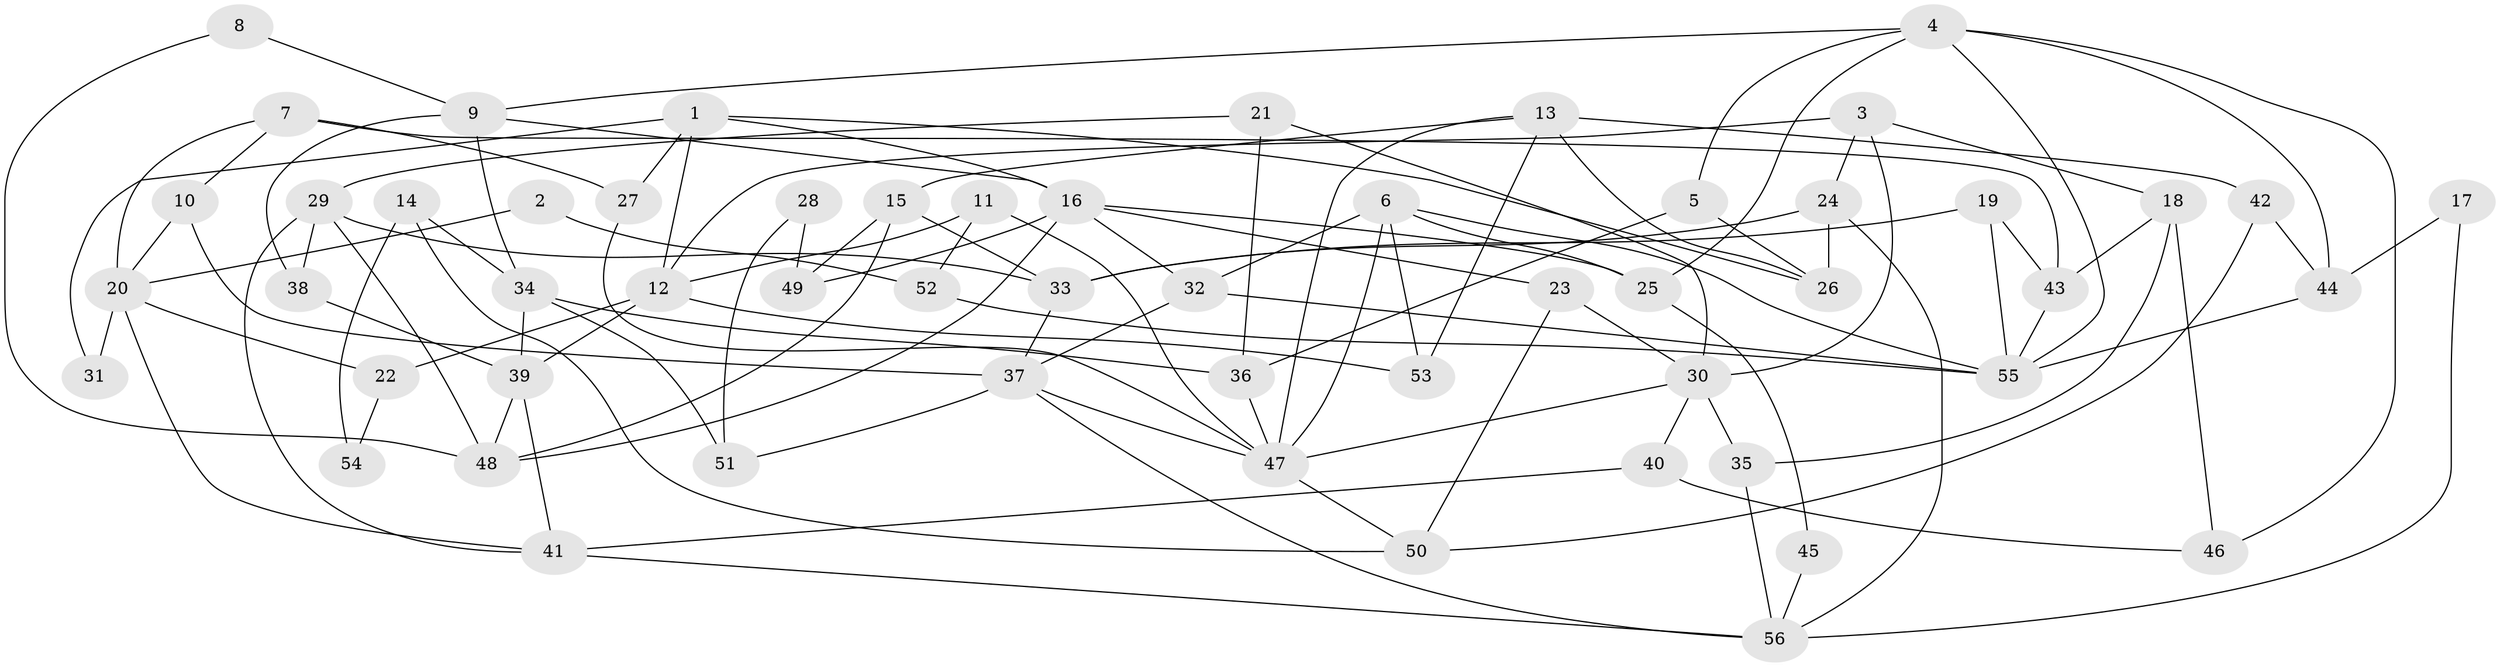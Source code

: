 // Generated by graph-tools (version 1.1) at 2025/26/03/09/25 03:26:18]
// undirected, 56 vertices, 112 edges
graph export_dot {
graph [start="1"]
  node [color=gray90,style=filled];
  1;
  2;
  3;
  4;
  5;
  6;
  7;
  8;
  9;
  10;
  11;
  12;
  13;
  14;
  15;
  16;
  17;
  18;
  19;
  20;
  21;
  22;
  23;
  24;
  25;
  26;
  27;
  28;
  29;
  30;
  31;
  32;
  33;
  34;
  35;
  36;
  37;
  38;
  39;
  40;
  41;
  42;
  43;
  44;
  45;
  46;
  47;
  48;
  49;
  50;
  51;
  52;
  53;
  54;
  55;
  56;
  1 -- 16;
  1 -- 12;
  1 -- 26;
  1 -- 27;
  1 -- 31;
  2 -- 52;
  2 -- 20;
  3 -- 24;
  3 -- 30;
  3 -- 12;
  3 -- 18;
  4 -- 25;
  4 -- 5;
  4 -- 9;
  4 -- 44;
  4 -- 46;
  4 -- 55;
  5 -- 26;
  5 -- 36;
  6 -- 55;
  6 -- 47;
  6 -- 25;
  6 -- 32;
  6 -- 53;
  7 -- 43;
  7 -- 10;
  7 -- 20;
  7 -- 27;
  8 -- 48;
  8 -- 9;
  9 -- 16;
  9 -- 34;
  9 -- 38;
  10 -- 20;
  10 -- 37;
  11 -- 47;
  11 -- 12;
  11 -- 52;
  12 -- 53;
  12 -- 22;
  12 -- 39;
  13 -- 15;
  13 -- 47;
  13 -- 26;
  13 -- 42;
  13 -- 53;
  14 -- 50;
  14 -- 34;
  14 -- 54;
  15 -- 33;
  15 -- 48;
  15 -- 49;
  16 -- 32;
  16 -- 48;
  16 -- 23;
  16 -- 25;
  16 -- 49;
  17 -- 56;
  17 -- 44;
  18 -- 35;
  18 -- 43;
  18 -- 46;
  19 -- 55;
  19 -- 43;
  19 -- 33;
  20 -- 41;
  20 -- 22;
  20 -- 31;
  21 -- 30;
  21 -- 29;
  21 -- 36;
  22 -- 54;
  23 -- 30;
  23 -- 50;
  24 -- 26;
  24 -- 33;
  24 -- 56;
  25 -- 45;
  27 -- 47;
  28 -- 51;
  28 -- 49;
  29 -- 33;
  29 -- 41;
  29 -- 38;
  29 -- 48;
  30 -- 40;
  30 -- 47;
  30 -- 35;
  32 -- 55;
  32 -- 37;
  33 -- 37;
  34 -- 39;
  34 -- 36;
  34 -- 51;
  35 -- 56;
  36 -- 47;
  37 -- 47;
  37 -- 51;
  37 -- 56;
  38 -- 39;
  39 -- 41;
  39 -- 48;
  40 -- 41;
  40 -- 46;
  41 -- 56;
  42 -- 50;
  42 -- 44;
  43 -- 55;
  44 -- 55;
  45 -- 56;
  47 -- 50;
  52 -- 55;
}
